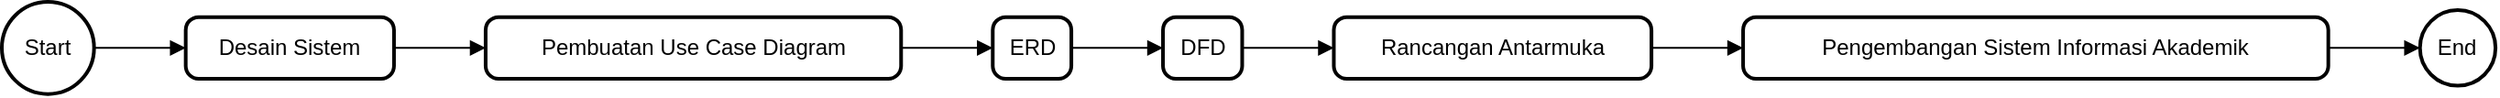 <mxfile version="21.0.6" type="github"><diagram name="Page-1" id="yp1NpCZaBoMNkNDzPrHD"><mxGraphModel><root><mxCell id="0"/><mxCell id="1" parent="0"/><mxCell id="2" value="Start" style="ellipse;aspect=fixed;strokeWidth=2;whiteSpace=wrap;" vertex="1" parent="1"><mxGeometry width="50.331" height="50.331" as="geometry"/></mxCell><mxCell id="3" value="Desain Sistem" style="rounded=1;absoluteArcSize=1;arcSize=14;whiteSpace=wrap;strokeWidth=2;" vertex="1" parent="1"><mxGeometry x="100.331" y="8.332" width="113.635" height="33.667" as="geometry"/></mxCell><mxCell id="4" value="Pembuatan Use Case Diagram" style="rounded=1;absoluteArcSize=1;arcSize=14;whiteSpace=wrap;strokeWidth=2;" vertex="1" parent="1"><mxGeometry x="263.966" y="8.332" width="226.677" height="33.667" as="geometry"/></mxCell><mxCell id="5" value="ERD" style="rounded=1;absoluteArcSize=1;arcSize=14;whiteSpace=wrap;strokeWidth=2;" vertex="1" parent="1"><mxGeometry x="540.643" y="8.332" width="42.883" height="33.667" as="geometry"/></mxCell><mxCell id="6" value="DFD" style="rounded=1;absoluteArcSize=1;arcSize=14;whiteSpace=wrap;strokeWidth=2;" vertex="1" parent="1"><mxGeometry x="633.526" y="8.332" width="43.211" height="33.667" as="geometry"/></mxCell><mxCell id="7" value="Rancangan Antarmuka" style="rounded=1;absoluteArcSize=1;arcSize=14;whiteSpace=wrap;strokeWidth=2;" vertex="1" parent="1"><mxGeometry x="726.737" y="8.332" width="173.302" height="33.667" as="geometry"/></mxCell><mxCell id="8" value="Pengembangan Sistem Informasi Akademik" style="rounded=1;absoluteArcSize=1;arcSize=14;whiteSpace=wrap;strokeWidth=2;" vertex="1" parent="1"><mxGeometry x="950.039" y="8.332" width="319.292" height="33.667" as="geometry"/></mxCell><mxCell id="9" value="End" style="ellipse;aspect=fixed;strokeWidth=2;whiteSpace=wrap;" vertex="1" parent="1"><mxGeometry x="1319.331" y="4.551" width="41.229" height="41.229" as="geometry"/></mxCell><mxCell id="10" value="" style="curved=1;startArrow=none;endArrow=block;exitX=1;exitY=0.5;entryX=0;entryY=0.5;" edge="1" parent="1" source="2" target="3"><mxGeometry relative="1" as="geometry"><Array as="points"/></mxGeometry></mxCell><mxCell id="11" value="" style="curved=1;startArrow=none;endArrow=block;exitX=1;exitY=0.5;entryX=0;entryY=0.5;" edge="1" parent="1" source="3" target="4"><mxGeometry relative="1" as="geometry"><Array as="points"/></mxGeometry></mxCell><mxCell id="12" value="" style="curved=1;startArrow=none;endArrow=block;exitX=1;exitY=0.5;entryX=0;entryY=0.5;" edge="1" parent="1" source="4" target="5"><mxGeometry relative="1" as="geometry"><Array as="points"/></mxGeometry></mxCell><mxCell id="13" value="" style="curved=1;startArrow=none;endArrow=block;exitX=1;exitY=0.5;entryX=0;entryY=0.5;" edge="1" parent="1" source="5" target="6"><mxGeometry relative="1" as="geometry"><Array as="points"/></mxGeometry></mxCell><mxCell id="14" value="" style="curved=1;startArrow=none;endArrow=block;exitX=1;exitY=0.5;entryX=0;entryY=0.5;" edge="1" parent="1" source="6" target="7"><mxGeometry relative="1" as="geometry"><Array as="points"/></mxGeometry></mxCell><mxCell id="15" value="" style="curved=1;startArrow=none;endArrow=block;exitX=1;exitY=0.5;entryX=0;entryY=0.5;" edge="1" parent="1" source="7" target="8"><mxGeometry relative="1" as="geometry"><Array as="points"/></mxGeometry></mxCell><mxCell id="16" value="" style="curved=1;startArrow=none;endArrow=block;exitX=1;exitY=0.5;entryX=0;entryY=0.5;" edge="1" parent="1" source="8" target="9"><mxGeometry relative="1" as="geometry"><Array as="points"/></mxGeometry></mxCell></root></mxGraphModel></diagram></mxfile>